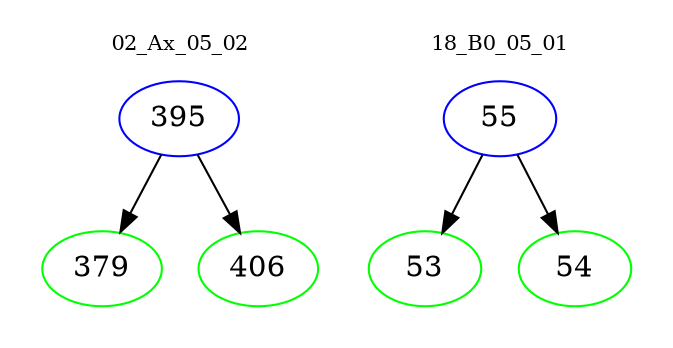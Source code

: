 digraph{
subgraph cluster_0 {
color = white
label = "02_Ax_05_02";
fontsize=10;
T0_395 [label="395", color="blue"]
T0_395 -> T0_379 [color="black"]
T0_379 [label="379", color="green"]
T0_395 -> T0_406 [color="black"]
T0_406 [label="406", color="green"]
}
subgraph cluster_1 {
color = white
label = "18_B0_05_01";
fontsize=10;
T1_55 [label="55", color="blue"]
T1_55 -> T1_53 [color="black"]
T1_53 [label="53", color="green"]
T1_55 -> T1_54 [color="black"]
T1_54 [label="54", color="green"]
}
}

